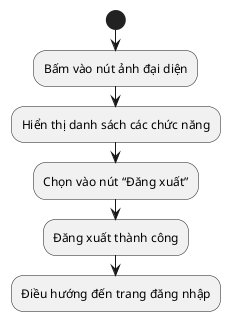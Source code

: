 @startuml
start

:Bấm vào nút ảnh đại diện;
:Hiển thị danh sách các chức năng;
:Chọn vào nút “Đăng xuất”;
:Đăng xuất thành công;
:Điều hướng đến trang đăng nhập;


@enduml